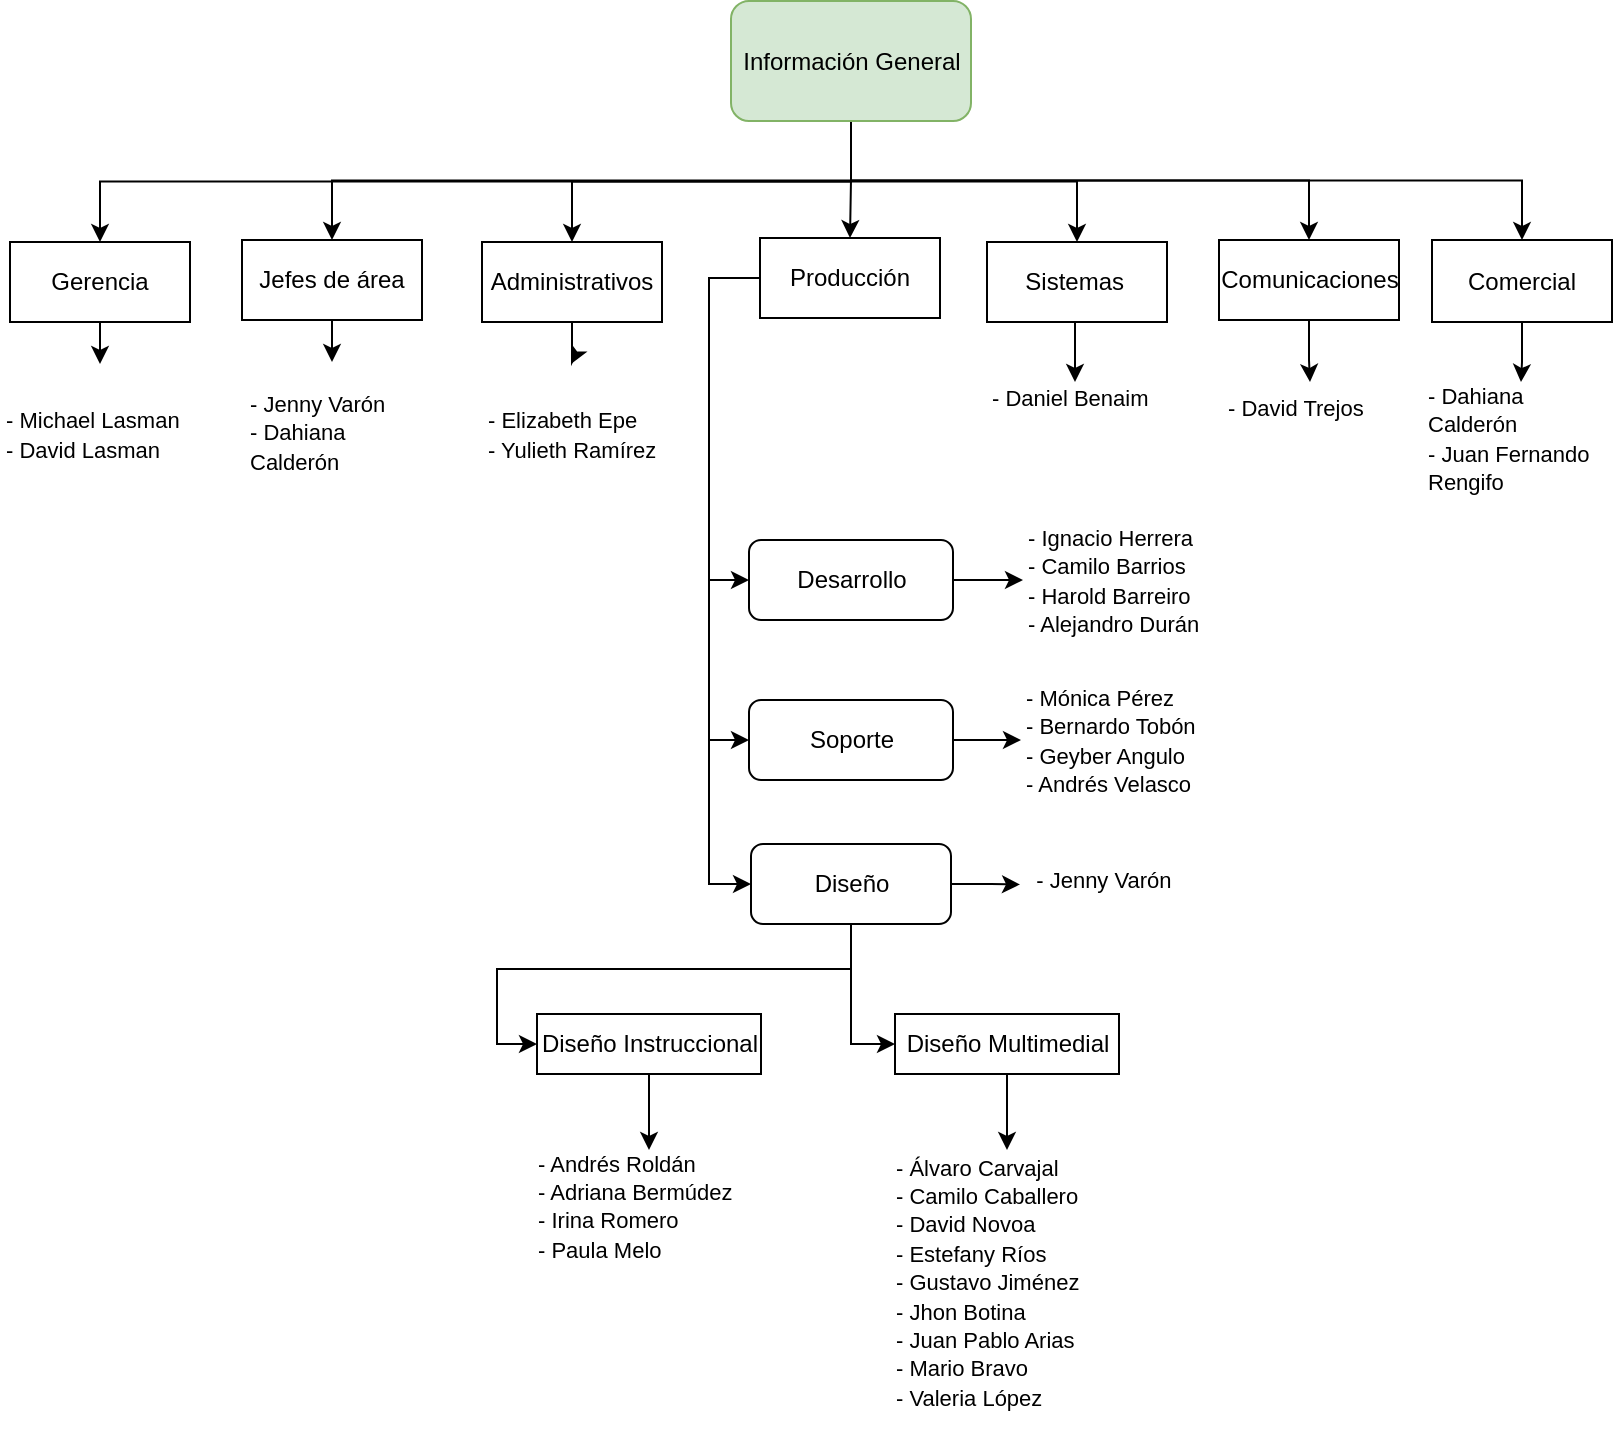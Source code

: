<mxfile version="11.0.2" type="github"><diagram id="bqOrEvgnn9FEw7YLSFag" name="Page-1"><mxGraphModel dx="1437" dy="725" grid="1" gridSize="10" guides="1" tooltips="1" connect="1" arrows="1" fold="1" page="1" pageScale="1" pageWidth="827" pageHeight="1169" math="0" shadow="0"><root><mxCell id="0"/><mxCell id="1" parent="0"/><mxCell id="nodvLr2W8eB0ipPMQXOe-16" style="edgeStyle=orthogonalEdgeStyle;rounded=0;orthogonalLoop=1;jettySize=auto;html=1;exitX=0.5;exitY=1;exitDx=0;exitDy=0;entryX=0.5;entryY=0;entryDx=0;entryDy=0;" parent="1" source="nodvLr2W8eB0ipPMQXOe-1" target="nodvLr2W8eB0ipPMQXOe-2" edge="1"><mxGeometry relative="1" as="geometry"/></mxCell><mxCell id="nodvLr2W8eB0ipPMQXOe-19" style="edgeStyle=orthogonalEdgeStyle;rounded=0;orthogonalLoop=1;jettySize=auto;html=1;exitX=0.5;exitY=1;exitDx=0;exitDy=0;" parent="1" source="nodvLr2W8eB0ipPMQXOe-1" target="nodvLr2W8eB0ipPMQXOe-7" edge="1"><mxGeometry relative="1" as="geometry"/></mxCell><mxCell id="nodvLr2W8eB0ipPMQXOe-20" style="edgeStyle=orthogonalEdgeStyle;rounded=0;orthogonalLoop=1;jettySize=auto;html=1;exitX=0.5;exitY=1;exitDx=0;exitDy=0;entryX=0.5;entryY=0;entryDx=0;entryDy=0;" parent="1" source="nodvLr2W8eB0ipPMQXOe-1" target="nodvLr2W8eB0ipPMQXOe-8" edge="1"><mxGeometry relative="1" as="geometry"/></mxCell><mxCell id="nodvLr2W8eB0ipPMQXOe-22" style="edgeStyle=orthogonalEdgeStyle;rounded=0;orthogonalLoop=1;jettySize=auto;html=1;exitX=0.5;exitY=1;exitDx=0;exitDy=0;entryX=0.5;entryY=0;entryDx=0;entryDy=0;" parent="1" source="nodvLr2W8eB0ipPMQXOe-1" target="nodvLr2W8eB0ipPMQXOe-3" edge="1"><mxGeometry relative="1" as="geometry"/></mxCell><mxCell id="nodvLr2W8eB0ipPMQXOe-23" style="edgeStyle=orthogonalEdgeStyle;rounded=0;orthogonalLoop=1;jettySize=auto;html=1;exitX=0.5;exitY=1;exitDx=0;exitDy=0;entryX=0.5;entryY=0;entryDx=0;entryDy=0;" parent="1" source="nodvLr2W8eB0ipPMQXOe-1" target="nodvLr2W8eB0ipPMQXOe-4" edge="1"><mxGeometry relative="1" as="geometry"/></mxCell><mxCell id="nodvLr2W8eB0ipPMQXOe-24" style="edgeStyle=orthogonalEdgeStyle;rounded=0;orthogonalLoop=1;jettySize=auto;html=1;exitX=0.5;exitY=1;exitDx=0;exitDy=0;" parent="1" source="nodvLr2W8eB0ipPMQXOe-1" target="nodvLr2W8eB0ipPMQXOe-6" edge="1"><mxGeometry relative="1" as="geometry"/></mxCell><mxCell id="nodvLr2W8eB0ipPMQXOe-25" style="edgeStyle=orthogonalEdgeStyle;rounded=0;orthogonalLoop=1;jettySize=auto;html=1;exitX=0.5;exitY=1;exitDx=0;exitDy=0;" parent="1" source="nodvLr2W8eB0ipPMQXOe-1" target="nodvLr2W8eB0ipPMQXOe-5" edge="1"><mxGeometry relative="1" as="geometry"/></mxCell><mxCell id="nodvLr2W8eB0ipPMQXOe-1" value="Información General" style="rounded=1;whiteSpace=wrap;html=1;fillColor=#d5e8d4;strokeColor=#82b366;" parent="1" vertex="1"><mxGeometry x="374.5" y="49.5" width="120" height="60" as="geometry"/></mxCell><mxCell id="nodvLr2W8eB0ipPMQXOe-35" style="edgeStyle=orthogonalEdgeStyle;rounded=0;orthogonalLoop=1;jettySize=auto;html=1;exitX=0.5;exitY=1;exitDx=0;exitDy=0;" parent="1" source="nodvLr2W8eB0ipPMQXOe-2" target="nodvLr2W8eB0ipPMQXOe-33" edge="1"><mxGeometry relative="1" as="geometry"/></mxCell><mxCell id="nodvLr2W8eB0ipPMQXOe-2" value="Gerencia" style="rounded=0;whiteSpace=wrap;html=1;" parent="1" vertex="1"><mxGeometry x="14" y="170" width="90" height="40" as="geometry"/></mxCell><mxCell id="-SkxJ2Z0-pGBEI-ZOEpf-10" style="edgeStyle=orthogonalEdgeStyle;rounded=0;orthogonalLoop=1;jettySize=auto;html=1;exitX=0.5;exitY=1;exitDx=0;exitDy=0;" edge="1" parent="1" source="nodvLr2W8eB0ipPMQXOe-3" target="nodvLr2W8eB0ipPMQXOe-37"><mxGeometry relative="1" as="geometry"/></mxCell><mxCell id="nodvLr2W8eB0ipPMQXOe-3" value="Jefes de área" style="rounded=0;whiteSpace=wrap;html=1;" parent="1" vertex="1"><mxGeometry x="130" y="169" width="90" height="40" as="geometry"/></mxCell><mxCell id="-SkxJ2Z0-pGBEI-ZOEpf-9" style="edgeStyle=orthogonalEdgeStyle;rounded=0;orthogonalLoop=1;jettySize=auto;html=1;exitX=0.5;exitY=1;exitDx=0;exitDy=0;" edge="1" parent="1" source="nodvLr2W8eB0ipPMQXOe-4" target="nodvLr2W8eB0ipPMQXOe-38"><mxGeometry relative="1" as="geometry"/></mxCell><mxCell id="nodvLr2W8eB0ipPMQXOe-4" value="Administrativos" style="rounded=0;whiteSpace=wrap;html=1;" parent="1" vertex="1"><mxGeometry x="250" y="170" width="90" height="40" as="geometry"/></mxCell><mxCell id="-SkxJ2Z0-pGBEI-ZOEpf-8" style="edgeStyle=orthogonalEdgeStyle;rounded=0;orthogonalLoop=1;jettySize=auto;html=1;entryX=0.5;entryY=0;entryDx=0;entryDy=0;" edge="1" parent="1" source="nodvLr2W8eB0ipPMQXOe-5" target="nodvLr2W8eB0ipPMQXOe-41"><mxGeometry relative="1" as="geometry"/></mxCell><mxCell id="nodvLr2W8eB0ipPMQXOe-5" value="Comercial" style="rounded=0;whiteSpace=wrap;html=1;" parent="1" vertex="1"><mxGeometry x="725" y="169" width="90" height="41" as="geometry"/></mxCell><mxCell id="-SkxJ2Z0-pGBEI-ZOEpf-6" style="edgeStyle=orthogonalEdgeStyle;rounded=0;orthogonalLoop=1;jettySize=auto;html=1;exitX=0.5;exitY=1;exitDx=0;exitDy=0;entryX=0.5;entryY=0;entryDx=0;entryDy=0;" edge="1" parent="1" source="nodvLr2W8eB0ipPMQXOe-6" target="nodvLr2W8eB0ipPMQXOe-39"><mxGeometry relative="1" as="geometry"/></mxCell><mxCell id="nodvLr2W8eB0ipPMQXOe-6" value="Sistemas&amp;nbsp;" style="rounded=0;whiteSpace=wrap;html=1;fontStyle=0" parent="1" vertex="1"><mxGeometry x="502.5" y="170" width="90" height="40" as="geometry"/></mxCell><mxCell id="-SkxJ2Z0-pGBEI-ZOEpf-7" style="edgeStyle=orthogonalEdgeStyle;rounded=0;orthogonalLoop=1;jettySize=auto;html=1;exitX=0.5;exitY=1;exitDx=0;exitDy=0;" edge="1" parent="1" source="nodvLr2W8eB0ipPMQXOe-7" target="nodvLr2W8eB0ipPMQXOe-40"><mxGeometry relative="1" as="geometry"/></mxCell><mxCell id="nodvLr2W8eB0ipPMQXOe-7" value="Comunicaciones" style="rounded=0;whiteSpace=wrap;html=1;" parent="1" vertex="1"><mxGeometry x="618.5" y="169" width="90" height="40" as="geometry"/></mxCell><mxCell id="nodvLr2W8eB0ipPMQXOe-26" style="edgeStyle=orthogonalEdgeStyle;rounded=0;orthogonalLoop=1;jettySize=auto;html=1;exitX=0;exitY=0.5;exitDx=0;exitDy=0;entryX=0;entryY=0.5;entryDx=0;entryDy=0;" parent="1" source="nodvLr2W8eB0ipPMQXOe-8" target="nodvLr2W8eB0ipPMQXOe-10" edge="1"><mxGeometry relative="1" as="geometry"><Array as="points"><mxPoint x="363.5" y="188"/><mxPoint x="363.5" y="339"/></Array></mxGeometry></mxCell><mxCell id="nodvLr2W8eB0ipPMQXOe-27" style="edgeStyle=orthogonalEdgeStyle;rounded=0;orthogonalLoop=1;jettySize=auto;html=1;exitX=0;exitY=0.5;exitDx=0;exitDy=0;entryX=0;entryY=0.5;entryDx=0;entryDy=0;" parent="1" source="nodvLr2W8eB0ipPMQXOe-8" target="nodvLr2W8eB0ipPMQXOe-12" edge="1"><mxGeometry relative="1" as="geometry"><Array as="points"><mxPoint x="363.5" y="188"/><mxPoint x="363.5" y="419"/></Array></mxGeometry></mxCell><mxCell id="nodvLr2W8eB0ipPMQXOe-28" style="edgeStyle=orthogonalEdgeStyle;rounded=0;orthogonalLoop=1;jettySize=auto;html=1;exitX=0;exitY=0.5;exitDx=0;exitDy=0;entryX=0;entryY=0.5;entryDx=0;entryDy=0;" parent="1" source="nodvLr2W8eB0ipPMQXOe-8" target="nodvLr2W8eB0ipPMQXOe-13" edge="1"><mxGeometry relative="1" as="geometry"><Array as="points"><mxPoint x="363.5" y="188"/><mxPoint x="363.5" y="491"/></Array></mxGeometry></mxCell><mxCell id="nodvLr2W8eB0ipPMQXOe-8" value="Producción" style="rounded=0;whiteSpace=wrap;html=1;" parent="1" vertex="1"><mxGeometry x="389" y="168" width="90" height="40" as="geometry"/></mxCell><mxCell id="nodvLr2W8eB0ipPMQXOe-45" style="edgeStyle=orthogonalEdgeStyle;rounded=0;orthogonalLoop=1;jettySize=auto;html=1;exitX=1;exitY=0.5;exitDx=0;exitDy=0;entryX=0;entryY=0.5;entryDx=0;entryDy=0;" parent="1" source="nodvLr2W8eB0ipPMQXOe-10" target="nodvLr2W8eB0ipPMQXOe-42" edge="1"><mxGeometry relative="1" as="geometry"/></mxCell><mxCell id="nodvLr2W8eB0ipPMQXOe-10" value="Desarrollo" style="rounded=1;whiteSpace=wrap;html=1;" parent="1" vertex="1"><mxGeometry x="383.5" y="319" width="102" height="40" as="geometry"/></mxCell><mxCell id="-SkxJ2Z0-pGBEI-ZOEpf-2" style="edgeStyle=orthogonalEdgeStyle;rounded=0;orthogonalLoop=1;jettySize=auto;html=1;exitX=1;exitY=0.5;exitDx=0;exitDy=0;entryX=0;entryY=0.5;entryDx=0;entryDy=0;" edge="1" parent="1" source="nodvLr2W8eB0ipPMQXOe-12" target="nodvLr2W8eB0ipPMQXOe-46"><mxGeometry relative="1" as="geometry"/></mxCell><mxCell id="nodvLr2W8eB0ipPMQXOe-12" value="Soporte" style="rounded=1;whiteSpace=wrap;html=1;" parent="1" vertex="1"><mxGeometry x="383.5" y="399" width="102" height="40" as="geometry"/></mxCell><mxCell id="nodvLr2W8eB0ipPMQXOe-30" style="edgeStyle=orthogonalEdgeStyle;rounded=0;orthogonalLoop=1;jettySize=auto;html=1;exitX=0.5;exitY=1;exitDx=0;exitDy=0;entryX=0;entryY=0.5;entryDx=0;entryDy=0;" parent="1" source="nodvLr2W8eB0ipPMQXOe-13" target="nodvLr2W8eB0ipPMQXOe-14" edge="1"><mxGeometry relative="1" as="geometry"/></mxCell><mxCell id="nodvLr2W8eB0ipPMQXOe-31" style="edgeStyle=orthogonalEdgeStyle;rounded=0;orthogonalLoop=1;jettySize=auto;html=1;exitX=0.5;exitY=1;exitDx=0;exitDy=0;entryX=0;entryY=0.5;entryDx=0;entryDy=0;" parent="1" source="nodvLr2W8eB0ipPMQXOe-13" target="nodvLr2W8eB0ipPMQXOe-15" edge="1"><mxGeometry relative="1" as="geometry"/></mxCell><mxCell id="-SkxJ2Z0-pGBEI-ZOEpf-4" style="edgeStyle=orthogonalEdgeStyle;rounded=0;orthogonalLoop=1;jettySize=auto;html=1;entryX=0;entryY=0.25;entryDx=0;entryDy=0;" edge="1" parent="1" source="nodvLr2W8eB0ipPMQXOe-13" target="nodvLr2W8eB0ipPMQXOe-49"><mxGeometry relative="1" as="geometry"/></mxCell><mxCell id="nodvLr2W8eB0ipPMQXOe-13" value="Diseño" style="rounded=1;whiteSpace=wrap;html=1;" parent="1" vertex="1"><mxGeometry x="384.5" y="471" width="100" height="40" as="geometry"/></mxCell><mxCell id="nodvLr2W8eB0ipPMQXOe-53" style="edgeStyle=orthogonalEdgeStyle;rounded=0;orthogonalLoop=1;jettySize=auto;html=1;entryX=0.5;entryY=0;entryDx=0;entryDy=0;" parent="1" source="nodvLr2W8eB0ipPMQXOe-14" target="nodvLr2W8eB0ipPMQXOe-52" edge="1"><mxGeometry relative="1" as="geometry"/></mxCell><mxCell id="nodvLr2W8eB0ipPMQXOe-14" value="Diseño Multimedial" style="rounded=0;whiteSpace=wrap;html=1;" parent="1" vertex="1"><mxGeometry x="456.5" y="556" width="112" height="30" as="geometry"/></mxCell><mxCell id="nodvLr2W8eB0ipPMQXOe-51" style="edgeStyle=orthogonalEdgeStyle;rounded=0;orthogonalLoop=1;jettySize=auto;html=1;exitX=0.5;exitY=1;exitDx=0;exitDy=0;entryX=0.5;entryY=0;entryDx=0;entryDy=0;" parent="1" source="nodvLr2W8eB0ipPMQXOe-15" target="nodvLr2W8eB0ipPMQXOe-48" edge="1"><mxGeometry relative="1" as="geometry"/></mxCell><mxCell id="nodvLr2W8eB0ipPMQXOe-15" value="Diseño Instruccional" style="rounded=0;whiteSpace=wrap;html=1;" parent="1" vertex="1"><mxGeometry x="277.5" y="556" width="112" height="30" as="geometry"/></mxCell><mxCell id="nodvLr2W8eB0ipPMQXOe-33" value="&lt;font style=&quot;font-size: 11px&quot;&gt;&lt;span&gt;- Michael Lasman&lt;/span&gt;&lt;br&gt;&lt;span&gt;- David Lasman&lt;/span&gt;&lt;/font&gt;" style="text;html=1;align=left;verticalAlign=middle;whiteSpace=wrap;rounded=0;dashed=1;strokeWidth=2;" parent="1" vertex="1"><mxGeometry x="9.5" y="231" width="99" height="70" as="geometry"/></mxCell><mxCell id="nodvLr2W8eB0ipPMQXOe-37" value="&lt;font style=&quot;font-size: 11px&quot;&gt;- Jenny Varón&lt;br&gt;- Dahiana Calderón&lt;br&gt;&lt;/font&gt;" style="text;html=1;align=left;verticalAlign=middle;whiteSpace=wrap;rounded=0;dashed=1;strokeWidth=2;" parent="1" vertex="1"><mxGeometry x="131.5" y="230" width="87" height="70" as="geometry"/></mxCell><mxCell id="nodvLr2W8eB0ipPMQXOe-38" value="&lt;font style=&quot;font-size: 11px&quot;&gt;- Elizabeth Epe&lt;br&gt;- Yulieth Ramírez&lt;br&gt;&lt;/font&gt;" style="text;html=1;align=left;verticalAlign=middle;whiteSpace=wrap;rounded=0;dashed=1;strokeWidth=2;" parent="1" vertex="1"><mxGeometry x="251" y="231" width="87" height="70" as="geometry"/></mxCell><mxCell id="nodvLr2W8eB0ipPMQXOe-39" value="&lt;font style=&quot;font-size: 11px&quot;&gt;- Daniel Benaim&lt;br&gt;&lt;br&gt;&lt;/font&gt;" style="text;html=1;align=left;verticalAlign=middle;whiteSpace=wrap;rounded=0;dashed=1;strokeWidth=2;" parent="1" vertex="1"><mxGeometry x="503" y="240" width="87" height="30" as="geometry"/></mxCell><mxCell id="nodvLr2W8eB0ipPMQXOe-40" value="&lt;font style=&quot;font-size: 11px&quot;&gt;- David Trejos&lt;br&gt;&lt;/font&gt;" style="text;html=1;align=left;verticalAlign=middle;whiteSpace=wrap;rounded=0;dashed=1;strokeWidth=2;" parent="1" vertex="1"><mxGeometry x="620.5" y="240" width="87" height="25" as="geometry"/></mxCell><mxCell id="nodvLr2W8eB0ipPMQXOe-41" value="&lt;font style=&quot;font-size: 11px&quot;&gt;- Dahiana Calderón&lt;br&gt;- Juan Fernando Rengifo&lt;br&gt;&lt;/font&gt;" style="text;html=1;align=left;verticalAlign=middle;whiteSpace=wrap;rounded=0;dashed=1;strokeWidth=2;" parent="1" vertex="1"><mxGeometry x="721" y="240" width="97" height="56" as="geometry"/></mxCell><mxCell id="nodvLr2W8eB0ipPMQXOe-42" value="&lt;font style=&quot;font-size: 11px&quot;&gt;- Ignacio Herrera&lt;br&gt;- Camilo Barrios&lt;br&gt;- Harold Barreiro&lt;br&gt;- Alejandro Durán&lt;br&gt;&lt;/font&gt;" style="text;html=1;align=left;verticalAlign=middle;whiteSpace=wrap;rounded=0;dashed=1;strokeWidth=2;" parent="1" vertex="1"><mxGeometry x="520.5" y="304" width="99" height="70" as="geometry"/></mxCell><mxCell id="nodvLr2W8eB0ipPMQXOe-46" value="&lt;font style=&quot;font-size: 11px&quot;&gt;- Mónica Pérez&lt;br&gt;- Bernardo Tobón&lt;br&gt;- Geyber Angulo&lt;br&gt;- Andrés Velasco&lt;br&gt;&lt;/font&gt;" style="text;html=1;align=left;verticalAlign=middle;whiteSpace=wrap;rounded=0;dashed=1;strokeWidth=2;" parent="1" vertex="1"><mxGeometry x="519.5" y="384" width="99" height="70" as="geometry"/></mxCell><mxCell id="nodvLr2W8eB0ipPMQXOe-48" value="&lt;font style=&quot;font-size: 11px&quot;&gt;- Andrés Roldán&lt;br&gt;- Adriana Bermúdez&lt;br&gt;- Irina Romero&lt;br&gt;- Paula Melo&lt;br&gt;&lt;br&gt;&lt;/font&gt;" style="text;html=1;align=left;verticalAlign=middle;whiteSpace=wrap;rounded=0;dashed=1;strokeWidth=2;" parent="1" vertex="1"><mxGeometry x="275.5" y="624" width="116" height="70" as="geometry"/></mxCell><mxCell id="nodvLr2W8eB0ipPMQXOe-49" value="&lt;font style=&quot;font-size: 11px&quot;&gt;&amp;nbsp; - Jenny Varón&lt;br&gt;&lt;br&gt;&lt;/font&gt;" style="text;html=1;align=left;verticalAlign=middle;whiteSpace=wrap;rounded=0;dashed=1;strokeWidth=2;" parent="1" vertex="1"><mxGeometry x="519" y="487" width="99" height="17" as="geometry"/></mxCell><mxCell id="nodvLr2W8eB0ipPMQXOe-52" value="&lt;font style=&quot;font-size: 11px&quot;&gt;- Álvaro Carvajal&lt;br&gt;- Camilo Caballero&lt;br&gt;- David Novoa&lt;br&gt;- Estefany Ríos&lt;br&gt;- Gustavo Jiménez&lt;br&gt;- Jhon Botina&lt;br&gt;- Juan Pablo Arias&lt;br&gt;- Mario Bravo&lt;br&gt;- Valeria López&lt;br&gt;&lt;br&gt;&lt;/font&gt;" style="text;html=1;align=left;verticalAlign=middle;whiteSpace=wrap;rounded=0;dashed=1;strokeWidth=2;" parent="1" vertex="1"><mxGeometry x="454.5" y="624" width="116" height="145" as="geometry"/></mxCell></root></mxGraphModel></diagram></mxfile>